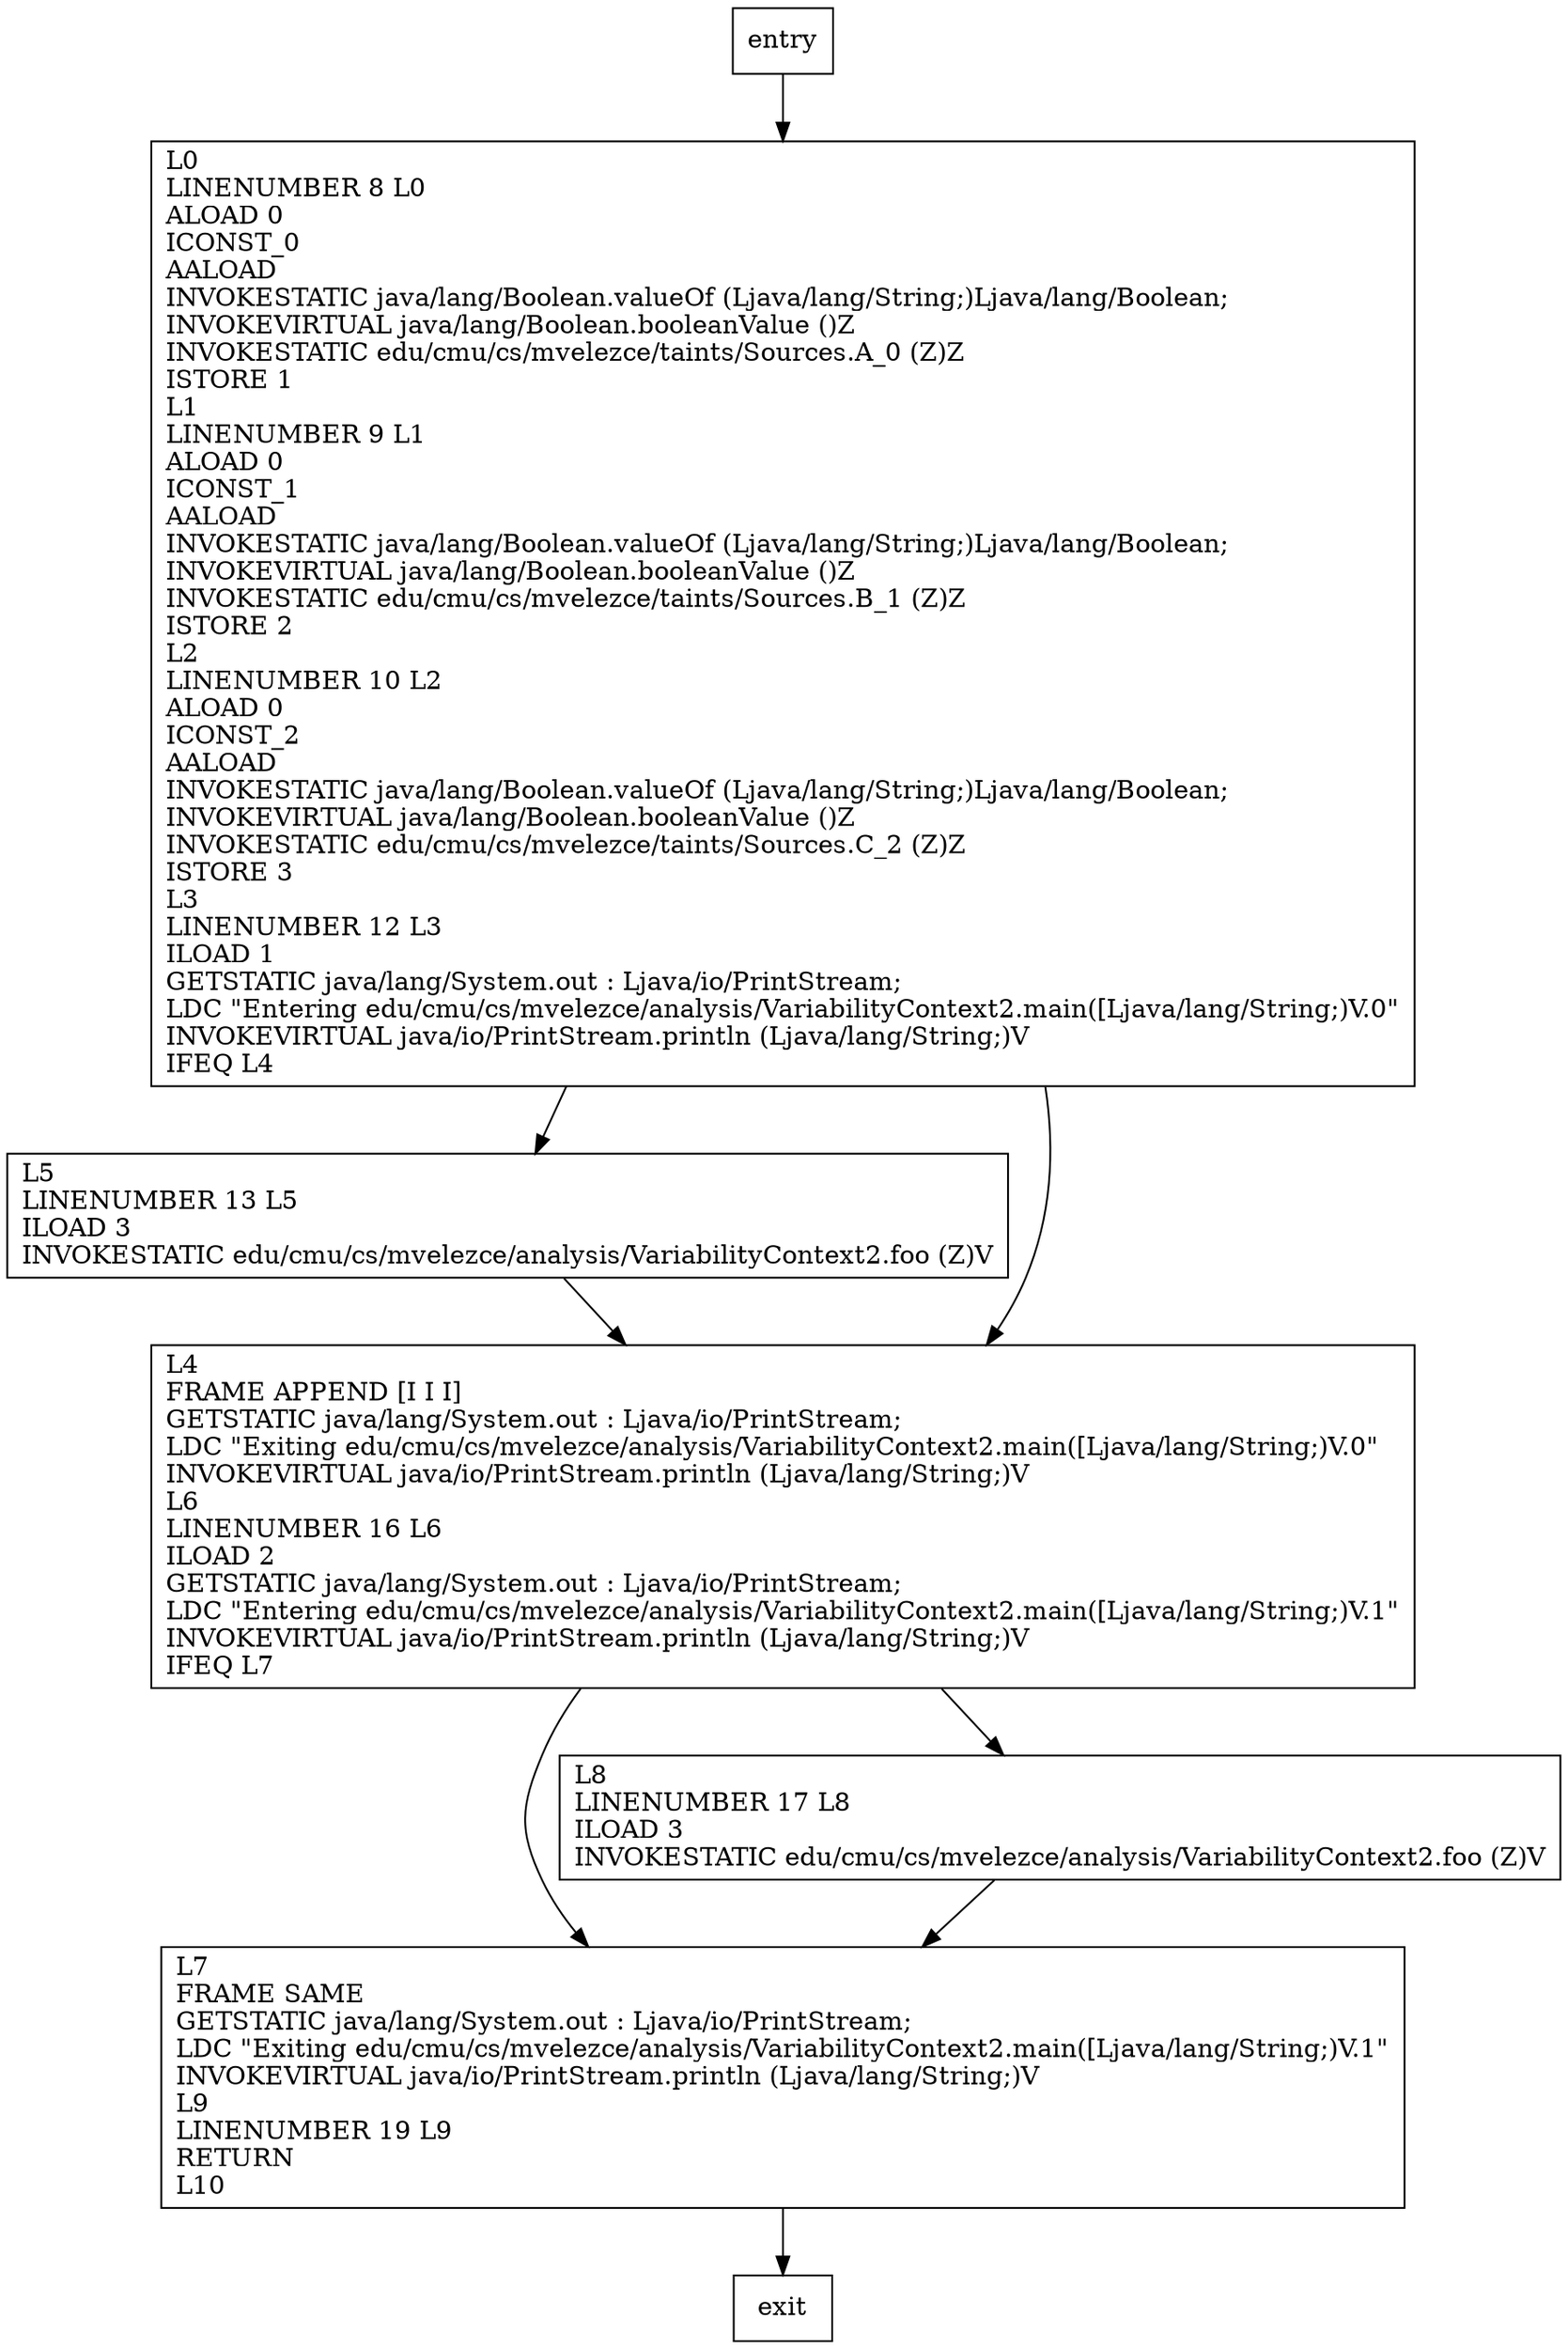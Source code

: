 digraph main {
node [shape=record];
2091737737 [label="L0\lLINENUMBER 8 L0\lALOAD 0\lICONST_0\lAALOAD\lINVOKESTATIC java/lang/Boolean.valueOf (Ljava/lang/String;)Ljava/lang/Boolean;\lINVOKEVIRTUAL java/lang/Boolean.booleanValue ()Z\lINVOKESTATIC edu/cmu/cs/mvelezce/taints/Sources.A_0 (Z)Z\lISTORE 1\lL1\lLINENUMBER 9 L1\lALOAD 0\lICONST_1\lAALOAD\lINVOKESTATIC java/lang/Boolean.valueOf (Ljava/lang/String;)Ljava/lang/Boolean;\lINVOKEVIRTUAL java/lang/Boolean.booleanValue ()Z\lINVOKESTATIC edu/cmu/cs/mvelezce/taints/Sources.B_1 (Z)Z\lISTORE 2\lL2\lLINENUMBER 10 L2\lALOAD 0\lICONST_2\lAALOAD\lINVOKESTATIC java/lang/Boolean.valueOf (Ljava/lang/String;)Ljava/lang/Boolean;\lINVOKEVIRTUAL java/lang/Boolean.booleanValue ()Z\lINVOKESTATIC edu/cmu/cs/mvelezce/taints/Sources.C_2 (Z)Z\lISTORE 3\lL3\lLINENUMBER 12 L3\lILOAD 1\lGETSTATIC java/lang/System.out : Ljava/io/PrintStream;\lLDC \"Entering edu/cmu/cs/mvelezce/analysis/VariabilityContext2.main([Ljava/lang/String;)V.0\"\lINVOKEVIRTUAL java/io/PrintStream.println (Ljava/lang/String;)V\lIFEQ L4\l"];
90529124 [label="L5\lLINENUMBER 13 L5\lILOAD 3\lINVOKESTATIC edu/cmu/cs/mvelezce/analysis/VariabilityContext2.foo (Z)V\l"];
1451836841 [label="L7\lFRAME SAME\lGETSTATIC java/lang/System.out : Ljava/io/PrintStream;\lLDC \"Exiting edu/cmu/cs/mvelezce/analysis/VariabilityContext2.main([Ljava/lang/String;)V.1\"\lINVOKEVIRTUAL java/io/PrintStream.println (Ljava/lang/String;)V\lL9\lLINENUMBER 19 L9\lRETURN\lL10\l"];
587158481 [label="L4\lFRAME APPEND [I I I]\lGETSTATIC java/lang/System.out : Ljava/io/PrintStream;\lLDC \"Exiting edu/cmu/cs/mvelezce/analysis/VariabilityContext2.main([Ljava/lang/String;)V.0\"\lINVOKEVIRTUAL java/io/PrintStream.println (Ljava/lang/String;)V\lL6\lLINENUMBER 16 L6\lILOAD 2\lGETSTATIC java/lang/System.out : Ljava/io/PrintStream;\lLDC \"Entering edu/cmu/cs/mvelezce/analysis/VariabilityContext2.main([Ljava/lang/String;)V.1\"\lINVOKEVIRTUAL java/io/PrintStream.println (Ljava/lang/String;)V\lIFEQ L7\l"];
1093131483 [label="L8\lLINENUMBER 17 L8\lILOAD 3\lINVOKESTATIC edu/cmu/cs/mvelezce/analysis/VariabilityContext2.foo (Z)V\l"];
entry;
exit;
entry -> 2091737737;
2091737737 -> 90529124;
2091737737 -> 587158481;
90529124 -> 587158481;
1451836841 -> exit;
587158481 -> 1451836841;
587158481 -> 1093131483;
1093131483 -> 1451836841;
}

